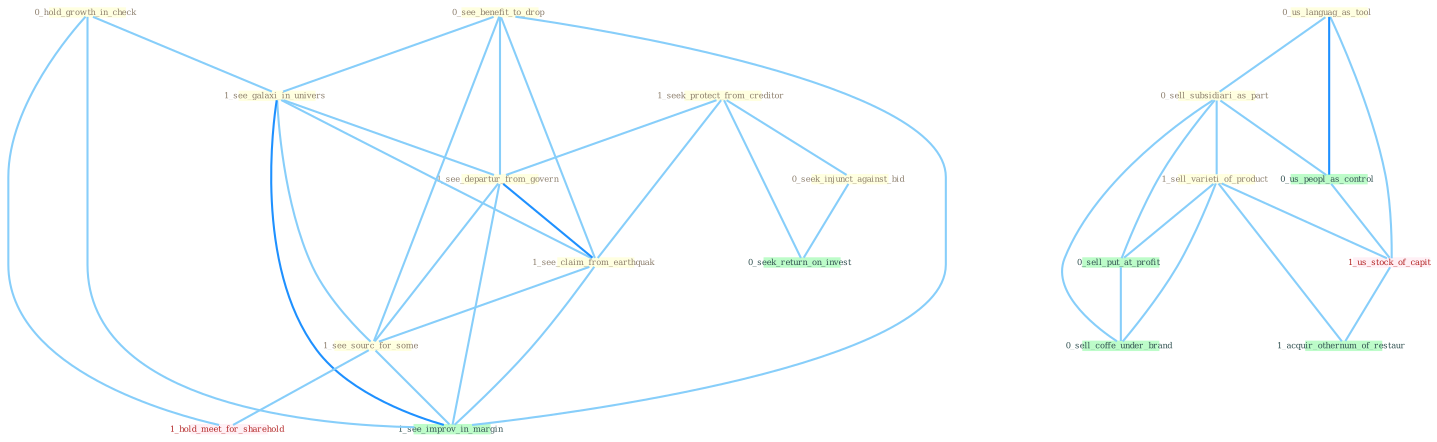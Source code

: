 Graph G{ 
    node
    [shape=polygon,style=filled,width=.5,height=.06,color="#BDFCC9",fixedsize=true,fontsize=4,
    fontcolor="#2f4f4f"];
    {node
    [color="#ffffe0", fontcolor="#8b7d6b"] "0_hold_growth_in_check " "0_us_languag_as_tool " "0_see_benefit_to_drop " "1_seek_protect_from_creditor " "1_see_galaxi_in_univers " "1_see_departur_from_govern " "1_see_claim_from_earthquak " "0_sell_subsidiari_as_part " "0_seek_injunct_against_bid " "1_sell_varieti_of_product " "1_see_sourc_for_some "}
{node [color="#fff0f5", fontcolor="#b22222"] "1_us_stock_of_capit " "1_hold_meet_for_sharehold "}
edge [color="#B0E2FF"];

	"0_hold_growth_in_check " -- "1_see_galaxi_in_univers " [w="1", color="#87cefa" ];
	"0_hold_growth_in_check " -- "1_see_improv_in_margin " [w="1", color="#87cefa" ];
	"0_hold_growth_in_check " -- "1_hold_meet_for_sharehold " [w="1", color="#87cefa" ];
	"0_us_languag_as_tool " -- "0_sell_subsidiari_as_part " [w="1", color="#87cefa" ];
	"0_us_languag_as_tool " -- "0_us_peopl_as_control " [w="2", color="#1e90ff" , len=0.8];
	"0_us_languag_as_tool " -- "1_us_stock_of_capit " [w="1", color="#87cefa" ];
	"0_see_benefit_to_drop " -- "1_see_galaxi_in_univers " [w="1", color="#87cefa" ];
	"0_see_benefit_to_drop " -- "1_see_departur_from_govern " [w="1", color="#87cefa" ];
	"0_see_benefit_to_drop " -- "1_see_claim_from_earthquak " [w="1", color="#87cefa" ];
	"0_see_benefit_to_drop " -- "1_see_sourc_for_some " [w="1", color="#87cefa" ];
	"0_see_benefit_to_drop " -- "1_see_improv_in_margin " [w="1", color="#87cefa" ];
	"1_seek_protect_from_creditor " -- "1_see_departur_from_govern " [w="1", color="#87cefa" ];
	"1_seek_protect_from_creditor " -- "1_see_claim_from_earthquak " [w="1", color="#87cefa" ];
	"1_seek_protect_from_creditor " -- "0_seek_injunct_against_bid " [w="1", color="#87cefa" ];
	"1_seek_protect_from_creditor " -- "0_seek_return_on_invest " [w="1", color="#87cefa" ];
	"1_see_galaxi_in_univers " -- "1_see_departur_from_govern " [w="1", color="#87cefa" ];
	"1_see_galaxi_in_univers " -- "1_see_claim_from_earthquak " [w="1", color="#87cefa" ];
	"1_see_galaxi_in_univers " -- "1_see_sourc_for_some " [w="1", color="#87cefa" ];
	"1_see_galaxi_in_univers " -- "1_see_improv_in_margin " [w="2", color="#1e90ff" , len=0.8];
	"1_see_departur_from_govern " -- "1_see_claim_from_earthquak " [w="2", color="#1e90ff" , len=0.8];
	"1_see_departur_from_govern " -- "1_see_sourc_for_some " [w="1", color="#87cefa" ];
	"1_see_departur_from_govern " -- "1_see_improv_in_margin " [w="1", color="#87cefa" ];
	"1_see_claim_from_earthquak " -- "1_see_sourc_for_some " [w="1", color="#87cefa" ];
	"1_see_claim_from_earthquak " -- "1_see_improv_in_margin " [w="1", color="#87cefa" ];
	"0_sell_subsidiari_as_part " -- "1_sell_varieti_of_product " [w="1", color="#87cefa" ];
	"0_sell_subsidiari_as_part " -- "0_us_peopl_as_control " [w="1", color="#87cefa" ];
	"0_sell_subsidiari_as_part " -- "0_sell_put_at_profit " [w="1", color="#87cefa" ];
	"0_sell_subsidiari_as_part " -- "0_sell_coffe_under_brand " [w="1", color="#87cefa" ];
	"0_seek_injunct_against_bid " -- "0_seek_return_on_invest " [w="1", color="#87cefa" ];
	"1_sell_varieti_of_product " -- "0_sell_put_at_profit " [w="1", color="#87cefa" ];
	"1_sell_varieti_of_product " -- "1_us_stock_of_capit " [w="1", color="#87cefa" ];
	"1_sell_varieti_of_product " -- "0_sell_coffe_under_brand " [w="1", color="#87cefa" ];
	"1_sell_varieti_of_product " -- "1_acquir_othernum_of_restaur " [w="1", color="#87cefa" ];
	"1_see_sourc_for_some " -- "1_see_improv_in_margin " [w="1", color="#87cefa" ];
	"1_see_sourc_for_some " -- "1_hold_meet_for_sharehold " [w="1", color="#87cefa" ];
	"0_us_peopl_as_control " -- "1_us_stock_of_capit " [w="1", color="#87cefa" ];
	"0_sell_put_at_profit " -- "0_sell_coffe_under_brand " [w="1", color="#87cefa" ];
	"1_us_stock_of_capit " -- "1_acquir_othernum_of_restaur " [w="1", color="#87cefa" ];
}